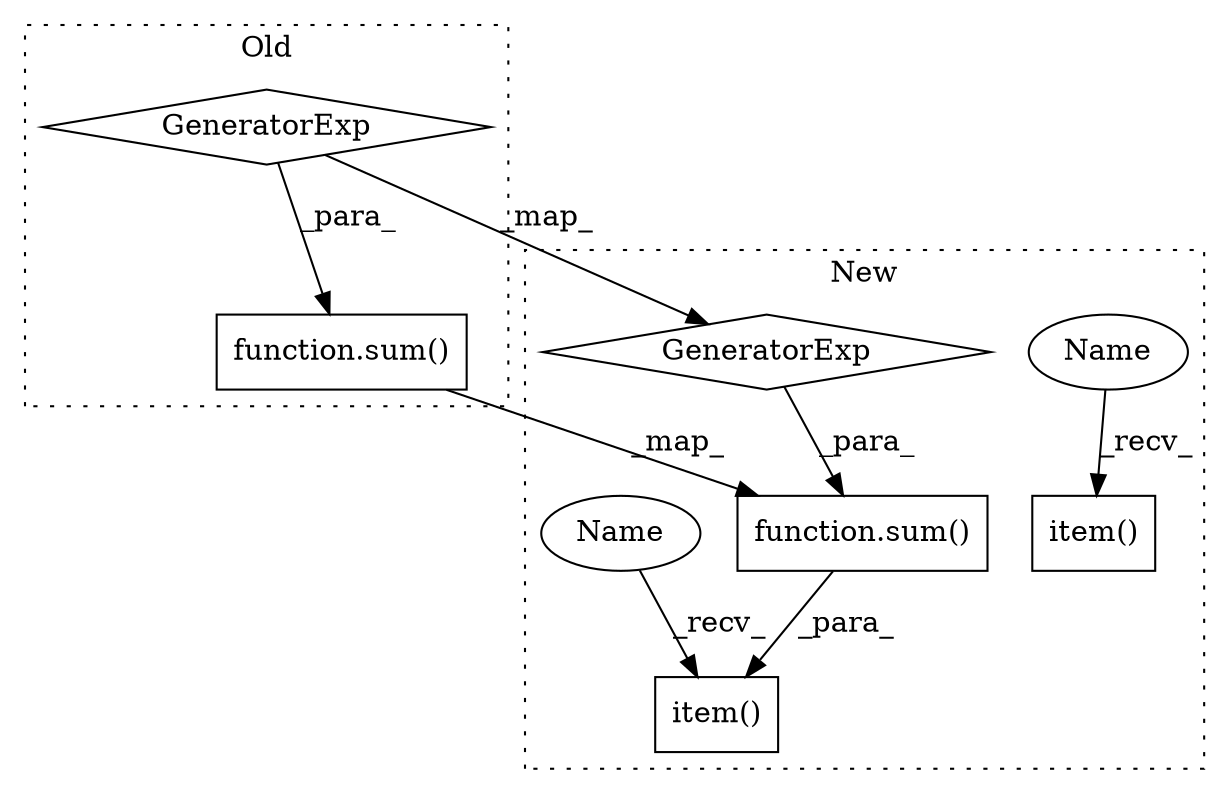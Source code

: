 digraph G {
subgraph cluster0 {
1 [label="GeneratorExp" a="55" s="2821" l="3" shape="diamond"];
4 [label="function.sum()" a="75" s="2817,2824" l="4,50" shape="box"];
label = "Old";
style="dotted";
}
subgraph cluster1 {
2 [label="GeneratorExp" a="55" s="2831" l="3" shape="diamond"];
3 [label="function.sum()" a="75" s="2827,2834" l="4,50" shape="box"];
5 [label="item()" a="75" s="2816,2884" l="11,1" shape="box"];
6 [label="item()" a="75" s="2725,2792" l="11,1" shape="box"];
7 [label="Name" a="87" s="2725" l="5" shape="ellipse"];
8 [label="Name" a="87" s="2816" l="5" shape="ellipse"];
label = "New";
style="dotted";
}
1 -> 2 [label="_map_"];
1 -> 4 [label="_para_"];
2 -> 3 [label="_para_"];
3 -> 5 [label="_para_"];
4 -> 3 [label="_map_"];
7 -> 6 [label="_recv_"];
8 -> 5 [label="_recv_"];
}
